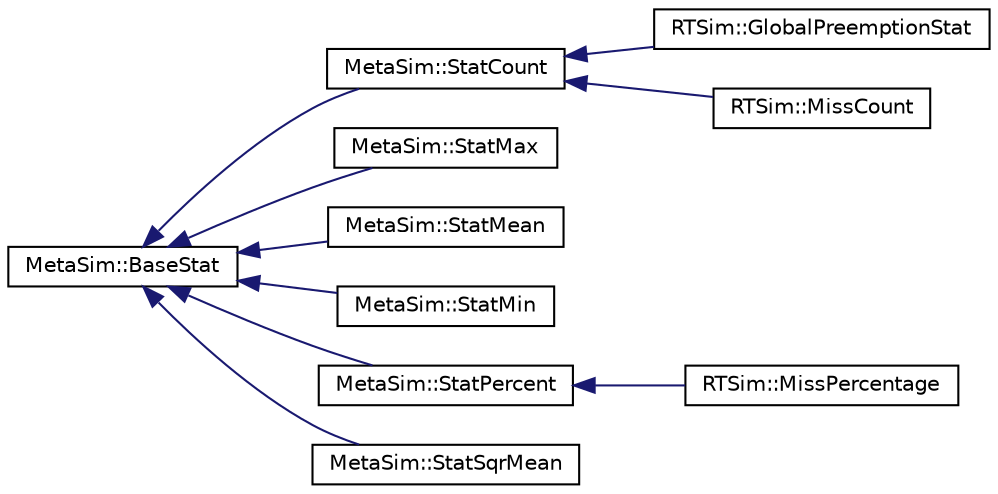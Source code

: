 digraph "Graphical Class Hierarchy"
{
  edge [fontname="Helvetica",fontsize="10",labelfontname="Helvetica",labelfontsize="10"];
  node [fontname="Helvetica",fontsize="10",shape=record];
  rankdir="LR";
  Node0 [label="MetaSim::BaseStat",height=0.2,width=0.4,color="black", fillcolor="white", style="filled",URL="$classMetaSim_1_1BaseStat.html",tooltip="The basic statistical class. "];
  Node0 -> Node1 [dir="back",color="midnightblue",fontsize="10",style="solid",fontname="Helvetica"];
  Node1 [label="MetaSim::StatCount",height=0.2,width=0.4,color="black", fillcolor="white", style="filled",URL="$classMetaSim_1_1StatCount.html",tooltip="Counts the number of occurrences of an event. "];
  Node1 -> Node2 [dir="back",color="midnightblue",fontsize="10",style="solid",fontname="Helvetica"];
  Node2 [label="RTSim::GlobalPreemptionStat",height=0.2,width=0.4,color="black", fillcolor="white", style="filled",URL="$classRTSim_1_1GlobalPreemptionStat.html"];
  Node1 -> Node3 [dir="back",color="midnightblue",fontsize="10",style="solid",fontname="Helvetica"];
  Node3 [label="RTSim::MissCount",height=0.2,width=0.4,color="black", fillcolor="white", style="filled",URL="$classRTSim_1_1MissCount.html"];
  Node0 -> Node4 [dir="back",color="midnightblue",fontsize="10",style="solid",fontname="Helvetica"];
  Node4 [label="MetaSim::StatMax",height=0.2,width=0.4,color="black", fillcolor="white", style="filled",URL="$classMetaSim_1_1StatMax.html",tooltip="Computes the max value. "];
  Node0 -> Node5 [dir="back",color="midnightblue",fontsize="10",style="solid",fontname="Helvetica"];
  Node5 [label="MetaSim::StatMean",height=0.2,width=0.4,color="black", fillcolor="white", style="filled",URL="$classMetaSim_1_1StatMean.html",tooltip="Computes a mean value X_m = (Sigma{X_i}i=1,N)/N. "];
  Node0 -> Node6 [dir="back",color="midnightblue",fontsize="10",style="solid",fontname="Helvetica"];
  Node6 [label="MetaSim::StatMin",height=0.2,width=0.4,color="black", fillcolor="white", style="filled",URL="$classMetaSim_1_1StatMin.html",tooltip="Computes the min value. "];
  Node0 -> Node7 [dir="back",color="midnightblue",fontsize="10",style="solid",fontname="Helvetica"];
  Node7 [label="MetaSim::StatPercent",height=0.2,width=0.4,color="black", fillcolor="white", style="filled",URL="$classMetaSim_1_1StatPercent.html",tooltip="Computes the percentage of occurrences of an event. "];
  Node7 -> Node8 [dir="back",color="midnightblue",fontsize="10",style="solid",fontname="Helvetica"];
  Node8 [label="RTSim::MissPercentage",height=0.2,width=0.4,color="black", fillcolor="white", style="filled",URL="$classRTSim_1_1MissPercentage.html"];
  Node0 -> Node9 [dir="back",color="midnightblue",fontsize="10",style="solid",fontname="Helvetica"];
  Node9 [label="MetaSim::StatSqrMean",height=0.2,width=0.4,color="black", fillcolor="white", style="filled",URL="$classMetaSim_1_1StatSqrMean.html"];
}
